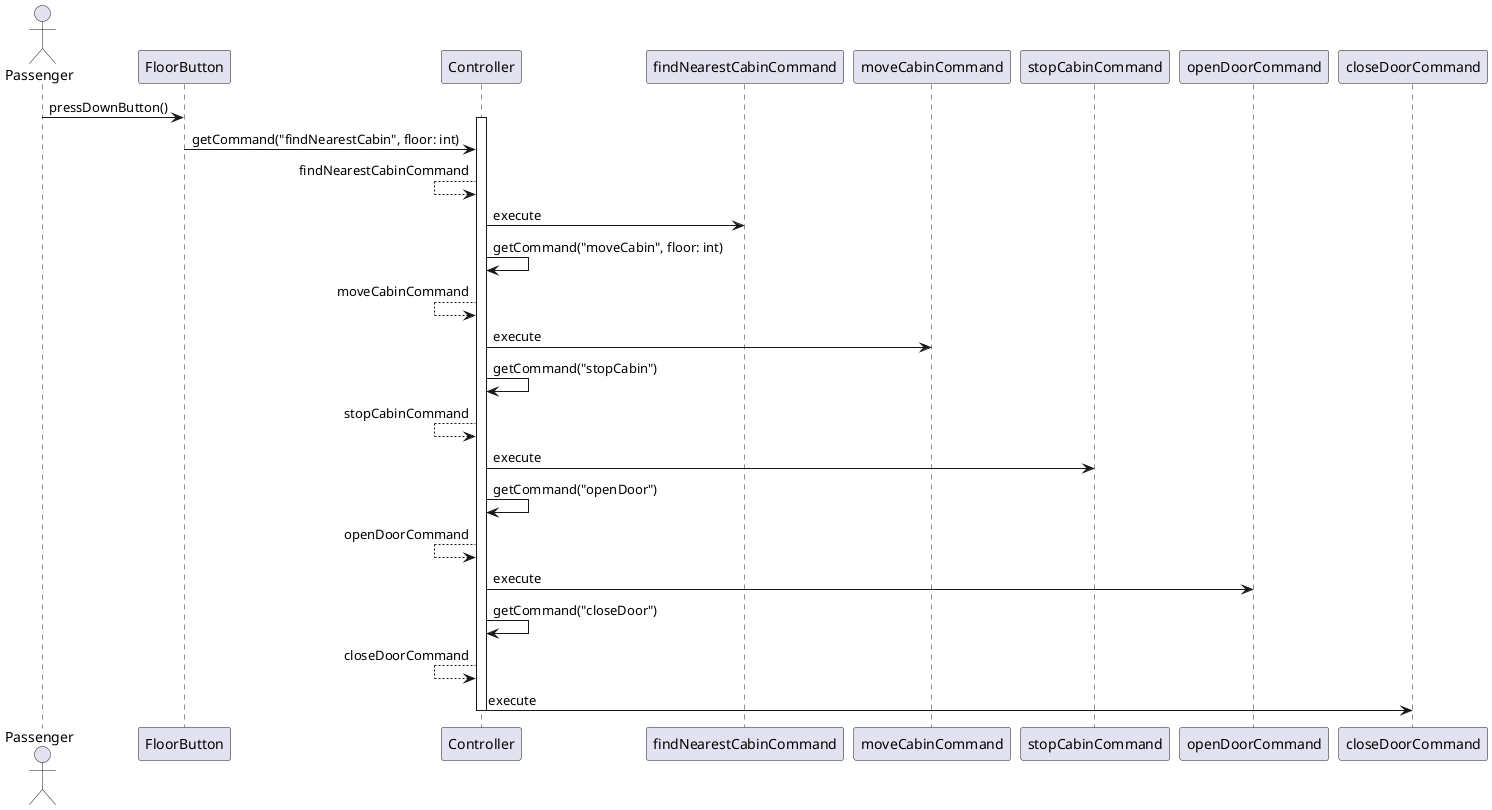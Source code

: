 @startuml

actor Passenger

Passenger ->  FloorButton: pressDownButton()
activate Controller
FloorButton -> Controller: getCommand("findNearestCabin", floor: int)
Controller <-- Controller: findNearestCabinCommand
Controller -> findNearestCabinCommand: execute

Controller -> Controller: getCommand("moveCabin", floor: int)
Controller <-- Controller: moveCabinCommand
Controller -> moveCabinCommand: execute

Controller -> Controller: getCommand("stopCabin")
Controller <-- Controller: stopCabinCommand
Controller -> stopCabinCommand: execute

Controller -> Controller: getCommand("openDoor")
Controller <-- Controller: openDoorCommand
Controller -> openDoorCommand: execute

Controller -> Controller: getCommand("closeDoor")
Controller <-- Controller: closeDoorCommand
Controller -> closeDoorCommand: execute
deactivate Controller
@enduml
